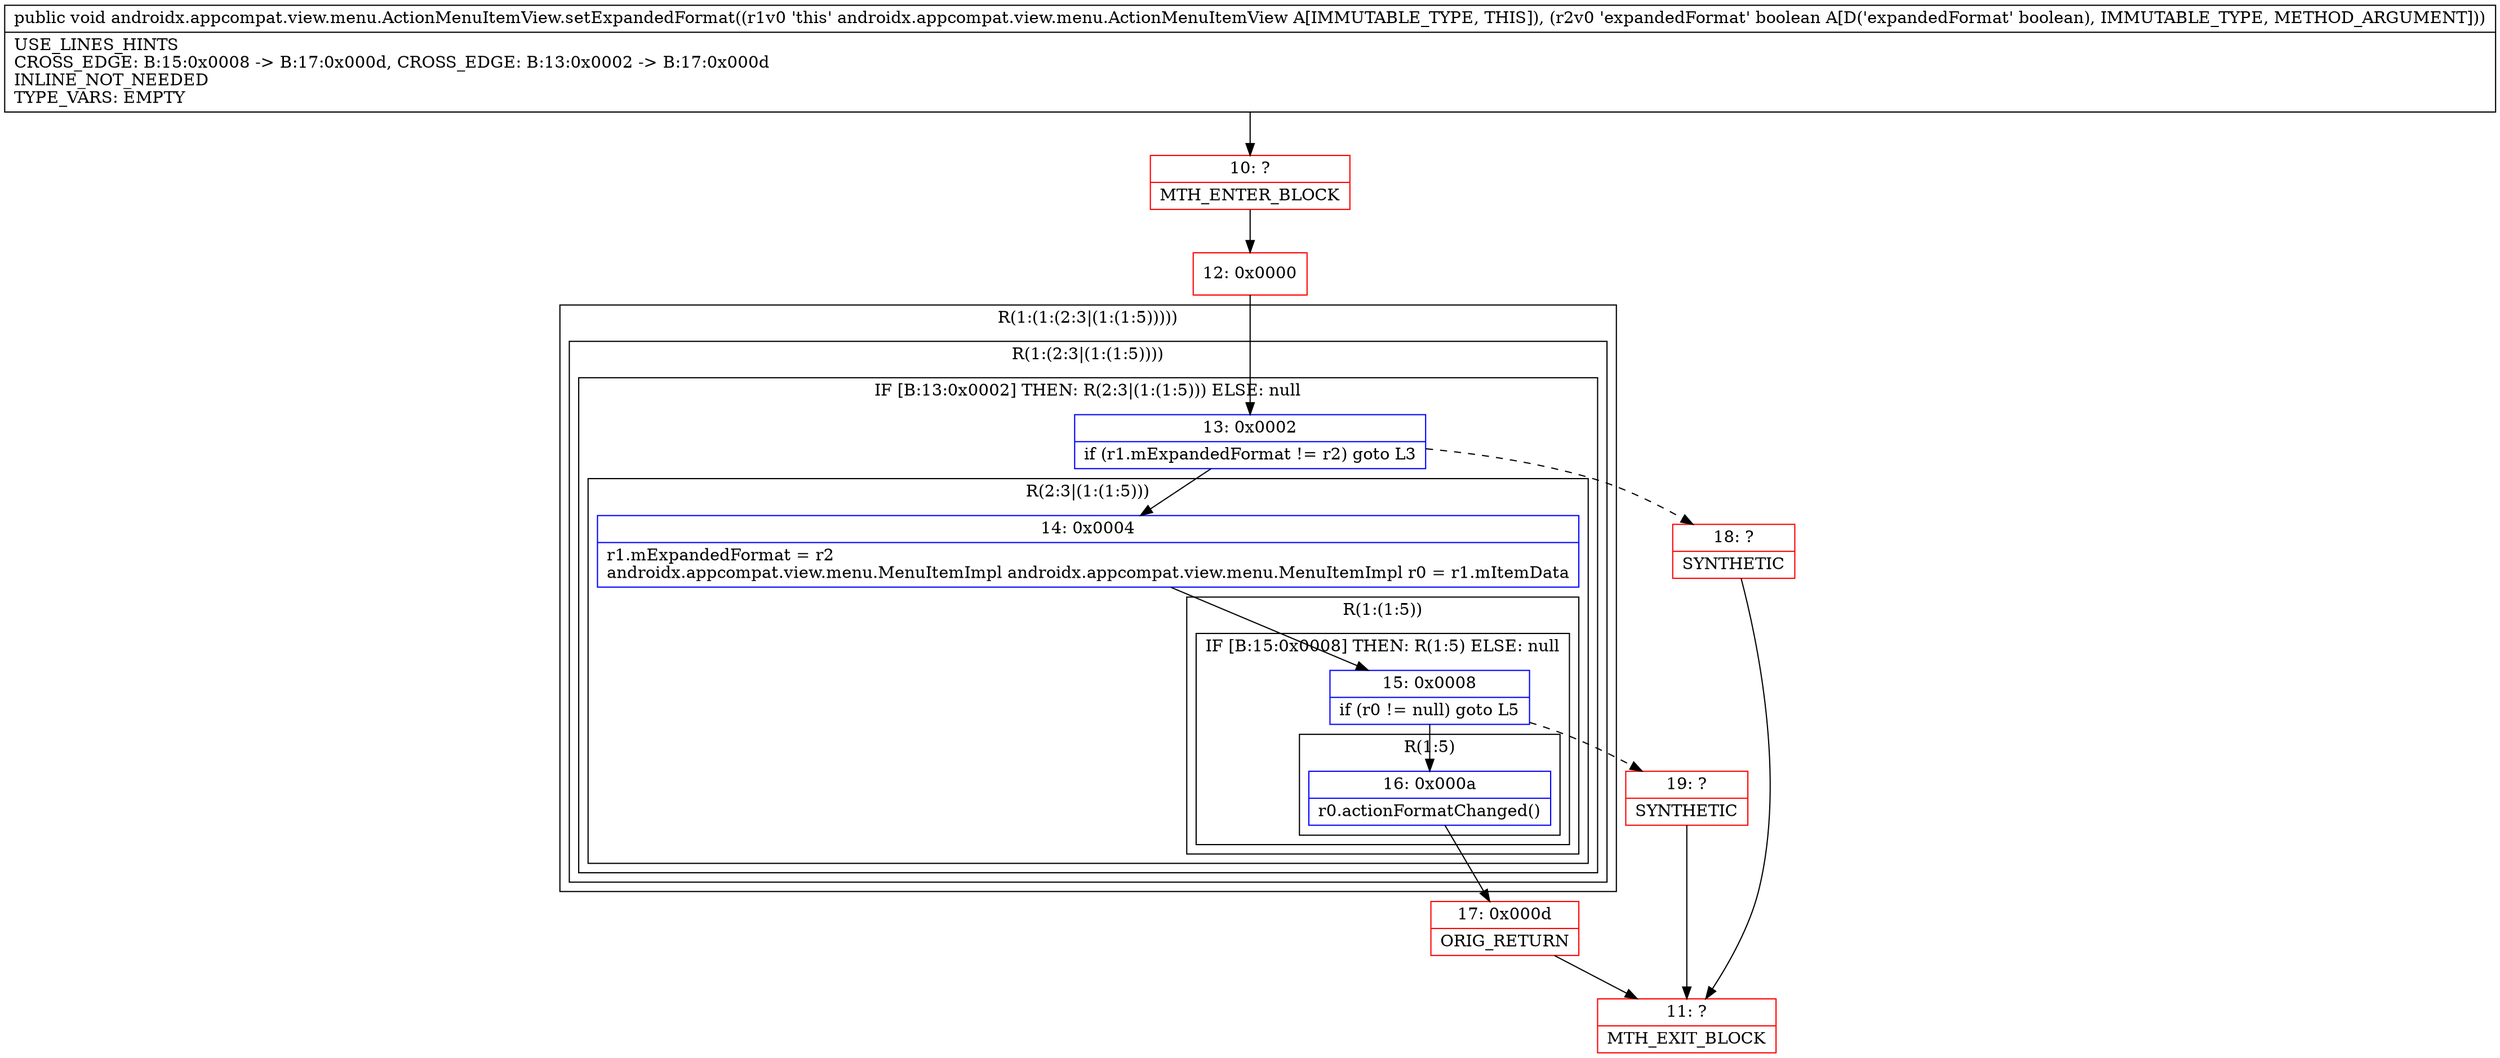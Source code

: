 digraph "CFG forandroidx.appcompat.view.menu.ActionMenuItemView.setExpandedFormat(Z)V" {
subgraph cluster_Region_1072324229 {
label = "R(1:(1:(2:3|(1:(1:5)))))";
node [shape=record,color=blue];
subgraph cluster_Region_1206256754 {
label = "R(1:(2:3|(1:(1:5))))";
node [shape=record,color=blue];
subgraph cluster_IfRegion_1017638307 {
label = "IF [B:13:0x0002] THEN: R(2:3|(1:(1:5))) ELSE: null";
node [shape=record,color=blue];
Node_13 [shape=record,label="{13\:\ 0x0002|if (r1.mExpandedFormat != r2) goto L3\l}"];
subgraph cluster_Region_1721036427 {
label = "R(2:3|(1:(1:5)))";
node [shape=record,color=blue];
Node_14 [shape=record,label="{14\:\ 0x0004|r1.mExpandedFormat = r2\landroidx.appcompat.view.menu.MenuItemImpl androidx.appcompat.view.menu.MenuItemImpl r0 = r1.mItemData\l}"];
subgraph cluster_Region_2063792880 {
label = "R(1:(1:5))";
node [shape=record,color=blue];
subgraph cluster_IfRegion_1119603451 {
label = "IF [B:15:0x0008] THEN: R(1:5) ELSE: null";
node [shape=record,color=blue];
Node_15 [shape=record,label="{15\:\ 0x0008|if (r0 != null) goto L5\l}"];
subgraph cluster_Region_413571152 {
label = "R(1:5)";
node [shape=record,color=blue];
Node_16 [shape=record,label="{16\:\ 0x000a|r0.actionFormatChanged()\l}"];
}
}
}
}
}
}
}
Node_10 [shape=record,color=red,label="{10\:\ ?|MTH_ENTER_BLOCK\l}"];
Node_12 [shape=record,color=red,label="{12\:\ 0x0000}"];
Node_17 [shape=record,color=red,label="{17\:\ 0x000d|ORIG_RETURN\l}"];
Node_11 [shape=record,color=red,label="{11\:\ ?|MTH_EXIT_BLOCK\l}"];
Node_19 [shape=record,color=red,label="{19\:\ ?|SYNTHETIC\l}"];
Node_18 [shape=record,color=red,label="{18\:\ ?|SYNTHETIC\l}"];
MethodNode[shape=record,label="{public void androidx.appcompat.view.menu.ActionMenuItemView.setExpandedFormat((r1v0 'this' androidx.appcompat.view.menu.ActionMenuItemView A[IMMUTABLE_TYPE, THIS]), (r2v0 'expandedFormat' boolean A[D('expandedFormat' boolean), IMMUTABLE_TYPE, METHOD_ARGUMENT]))  | USE_LINES_HINTS\lCROSS_EDGE: B:15:0x0008 \-\> B:17:0x000d, CROSS_EDGE: B:13:0x0002 \-\> B:17:0x000d\lINLINE_NOT_NEEDED\lTYPE_VARS: EMPTY\l}"];
MethodNode -> Node_10;Node_13 -> Node_14;
Node_13 -> Node_18[style=dashed];
Node_14 -> Node_15;
Node_15 -> Node_16;
Node_15 -> Node_19[style=dashed];
Node_16 -> Node_17;
Node_10 -> Node_12;
Node_12 -> Node_13;
Node_17 -> Node_11;
Node_19 -> Node_11;
Node_18 -> Node_11;
}

